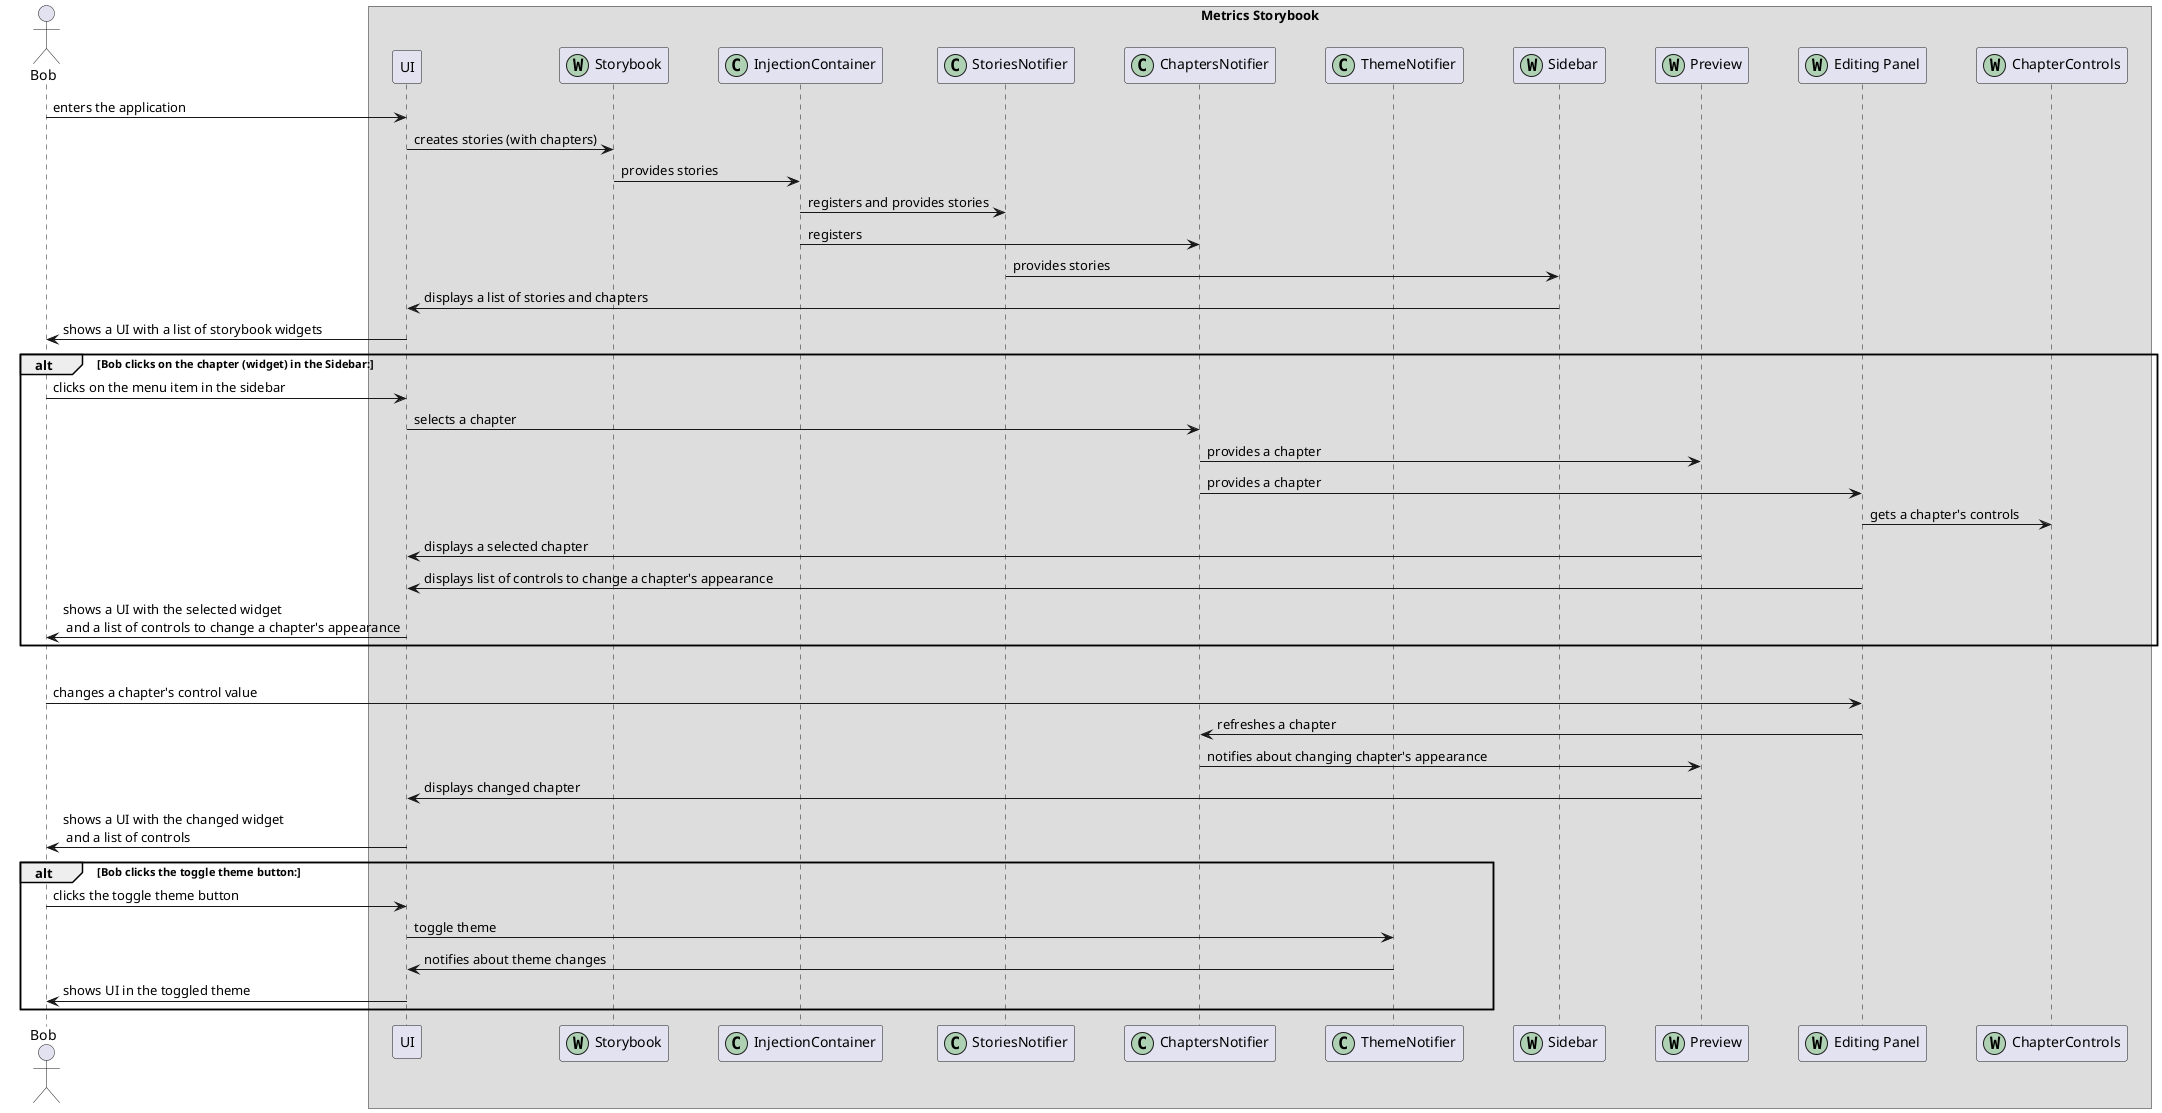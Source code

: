 @startuml metrics_storybook_sequence_diagram

skinparam ParticipantPadding 20
skinparam BoxPadding 10
    
actor Bob

box "Metrics Storybook"
    participant UI
    participant Storybook << (W,#ADD1B2) >>
    participant InjectionContainer << (C,#ADD1B2) >>
    participant StoriesNotifier << (C,#ADD1B2) >>
    participant ChaptersNotifier << (C,#ADD1B2) >>
    participant ThemeNotifier << (C,#ADD1B2) >>
    participant Sidebar << (W,#ADD1B2) >>
    participant Preview << (W,#ADD1B2) >>
    participant "Editing Panel" as EP << (W,#ADD1B2) >>
    participant ChapterControls << (W,#ADD1B2) >>
end box

Bob -> UI : enters the application
UI -> Storybook : creates stories (with chapters)
Storybook -> InjectionContainer : provides stories
InjectionContainer -> StoriesNotifier : registers and provides stories
InjectionContainer -> ChaptersNotifier : registers
StoriesNotifier -> Sidebar : provides stories
Sidebar -> UI : displays a list of stories and chapters
UI -> Bob : shows a UI with a list of storybook widgets

alt Bob clicks on the chapter (widget) in the Sidebar:
    Bob -> UI : clicks on the menu item in the sidebar
    UI -> ChaptersNotifier : selects a chapter
    ChaptersNotifier -> Preview : provides a chapter
    ChaptersNotifier -> EP : provides a chapter
    EP -> ChapterControls : gets a chapter's controls
    Preview -> UI : displays a selected chapter
    EP -> UI : displays list of controls to change a chapter's appearance
    UI -> Bob : shows a UI with the selected widget\n and a list of controls to change a chapter's appearance
end

alt Bob changes a chapter's appearance using control
    Bob -> EP : changes a chapter's control value
    EP -> ChaptersNotifier : refreshes a chapter
    ChaptersNotifier -> Preview : notifies about changing chapter's appearance
    Preview -> UI : displays changed chapter
    UI -> Bob : shows a UI with the changed widget\n and a list of controls

alt Bob clicks the toggle theme button:
    Bob -> UI : clicks the toggle theme button
    UI -> ThemeNotifier : toggle theme
    ThemeNotifier -> UI : notifies about theme changes
    UI -> Bob : shows UI in the toggled theme
end

@enduml
